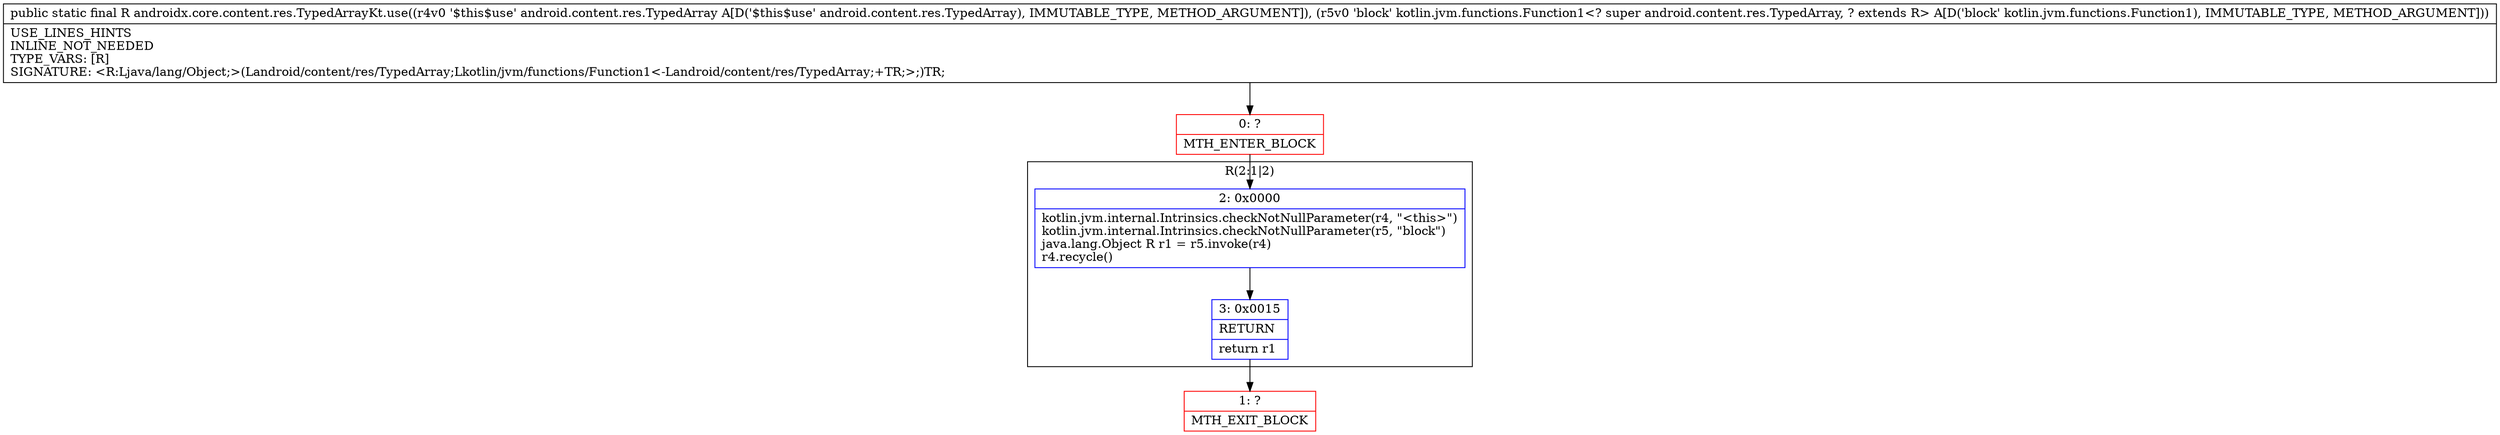 digraph "CFG forandroidx.core.content.res.TypedArrayKt.use(Landroid\/content\/res\/TypedArray;Lkotlin\/jvm\/functions\/Function1;)Ljava\/lang\/Object;" {
subgraph cluster_Region_1759885301 {
label = "R(2:1|2)";
node [shape=record,color=blue];
Node_2 [shape=record,label="{2\:\ 0x0000|kotlin.jvm.internal.Intrinsics.checkNotNullParameter(r4, \"\<this\>\")\lkotlin.jvm.internal.Intrinsics.checkNotNullParameter(r5, \"block\")\ljava.lang.Object R r1 = r5.invoke(r4)\lr4.recycle()\l}"];
Node_3 [shape=record,label="{3\:\ 0x0015|RETURN\l|return r1\l}"];
}
Node_0 [shape=record,color=red,label="{0\:\ ?|MTH_ENTER_BLOCK\l}"];
Node_1 [shape=record,color=red,label="{1\:\ ?|MTH_EXIT_BLOCK\l}"];
MethodNode[shape=record,label="{public static final R androidx.core.content.res.TypedArrayKt.use((r4v0 '$this$use' android.content.res.TypedArray A[D('$this$use' android.content.res.TypedArray), IMMUTABLE_TYPE, METHOD_ARGUMENT]), (r5v0 'block' kotlin.jvm.functions.Function1\<? super android.content.res.TypedArray, ? extends R\> A[D('block' kotlin.jvm.functions.Function1), IMMUTABLE_TYPE, METHOD_ARGUMENT]))  | USE_LINES_HINTS\lINLINE_NOT_NEEDED\lTYPE_VARS: [R]\lSIGNATURE: \<R:Ljava\/lang\/Object;\>(Landroid\/content\/res\/TypedArray;Lkotlin\/jvm\/functions\/Function1\<\-Landroid\/content\/res\/TypedArray;+TR;\>;)TR;\l}"];
MethodNode -> Node_0;Node_2 -> Node_3;
Node_3 -> Node_1;
Node_0 -> Node_2;
}

